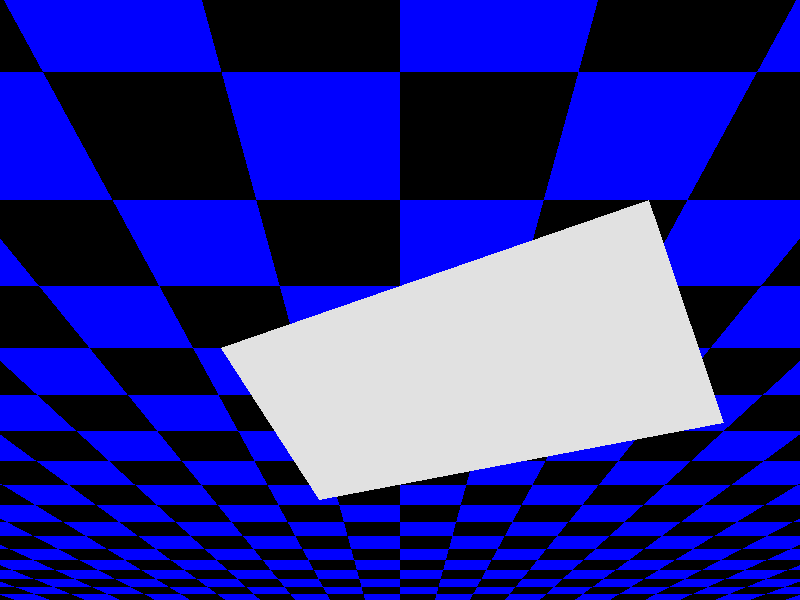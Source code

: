 #include "colors.inc"
#include "stones.inc"

background { color Black }

camera {
  location <0, -3, -4>
  look_at <0, 2, 3>
}

plane {
    y, 0
      texture {
          pigment {
              checker color Black, color Blue
          }
      }
}

light_source {<2, 4, -3> color White}

box {
  <-2, 0, -2>, <2, 2, 2>
  texture { T_Stone25 scale 10}
  pigment { color Gray}
  rotate <30, 30, 0>
}
